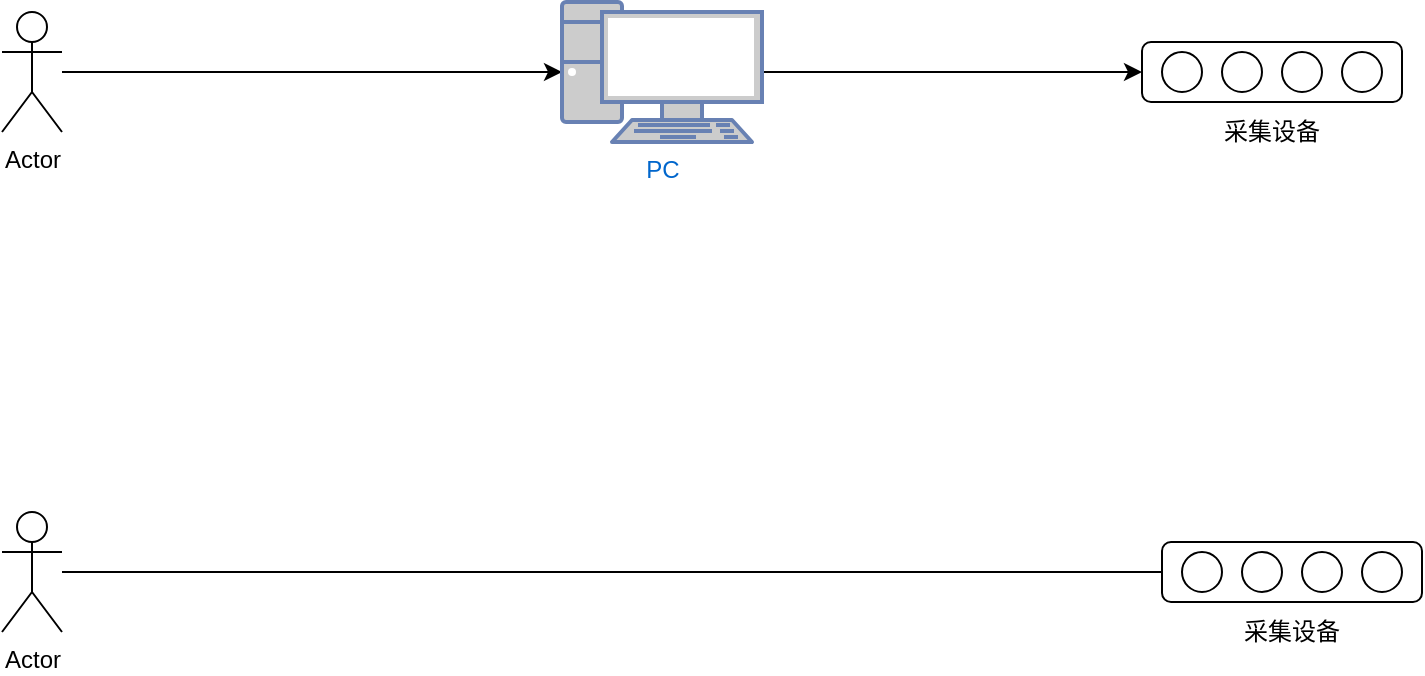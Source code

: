 <mxfile version="14.2.6" type="github">
  <diagram id="Xt-xnnDFV80CEgQrNC_6" name="Page-1">
    <mxGraphModel dx="942" dy="527" grid="1" gridSize="10" guides="1" tooltips="1" connect="1" arrows="1" fold="1" page="1" pageScale="1" pageWidth="827" pageHeight="1169" math="0" shadow="0">
      <root>
        <mxCell id="0" />
        <mxCell id="1" parent="0" />
        <mxCell id="vg7db7qcrDWaZR1GCwfs-3" value="" style="edgeStyle=orthogonalEdgeStyle;rounded=0;orthogonalLoop=1;jettySize=auto;html=1;" edge="1" parent="1" source="vg7db7qcrDWaZR1GCwfs-1" target="vg7db7qcrDWaZR1GCwfs-2">
          <mxGeometry relative="1" as="geometry" />
        </mxCell>
        <mxCell id="vg7db7qcrDWaZR1GCwfs-1" value="Actor" style="shape=umlActor;verticalLabelPosition=bottom;verticalAlign=top;html=1;outlineConnect=0;" vertex="1" parent="1">
          <mxGeometry x="70" y="70" width="30" height="60" as="geometry" />
        </mxCell>
        <mxCell id="vg7db7qcrDWaZR1GCwfs-16" style="edgeStyle=orthogonalEdgeStyle;rounded=0;orthogonalLoop=1;jettySize=auto;html=1;" edge="1" parent="1" source="vg7db7qcrDWaZR1GCwfs-2" target="vg7db7qcrDWaZR1GCwfs-4">
          <mxGeometry relative="1" as="geometry" />
        </mxCell>
        <mxCell id="vg7db7qcrDWaZR1GCwfs-2" value="PC" style="fontColor=#0066CC;verticalAlign=top;verticalLabelPosition=bottom;labelPosition=center;align=center;html=1;outlineConnect=0;fillColor=#CCCCCC;strokeColor=#6881B3;gradientColor=none;gradientDirection=north;strokeWidth=2;shape=mxgraph.networks.pc;" vertex="1" parent="1">
          <mxGeometry x="350" y="65" width="100" height="70" as="geometry" />
        </mxCell>
        <mxCell id="vg7db7qcrDWaZR1GCwfs-30" style="edgeStyle=orthogonalEdgeStyle;rounded=0;orthogonalLoop=1;jettySize=auto;html=1;entryX=0;entryY=0.5;entryDx=0;entryDy=0;" edge="1" parent="1" source="vg7db7qcrDWaZR1GCwfs-18" target="vg7db7qcrDWaZR1GCwfs-25">
          <mxGeometry relative="1" as="geometry" />
        </mxCell>
        <mxCell id="vg7db7qcrDWaZR1GCwfs-18" value="Actor" style="shape=umlActor;verticalLabelPosition=bottom;verticalAlign=top;html=1;outlineConnect=0;" vertex="1" parent="1">
          <mxGeometry x="70" y="320" width="30" height="60" as="geometry" />
        </mxCell>
        <mxCell id="vg7db7qcrDWaZR1GCwfs-21" value="" style="group" vertex="1" connectable="0" parent="1">
          <mxGeometry x="640" y="85" width="130" height="55" as="geometry" />
        </mxCell>
        <mxCell id="vg7db7qcrDWaZR1GCwfs-11" value="" style="group" vertex="1" connectable="0" parent="vg7db7qcrDWaZR1GCwfs-21">
          <mxGeometry width="130" height="30" as="geometry" />
        </mxCell>
        <mxCell id="vg7db7qcrDWaZR1GCwfs-4" value="" style="rounded=1;whiteSpace=wrap;html=1;" vertex="1" parent="vg7db7qcrDWaZR1GCwfs-11">
          <mxGeometry width="130" height="30" as="geometry" />
        </mxCell>
        <mxCell id="vg7db7qcrDWaZR1GCwfs-5" value="" style="ellipse;whiteSpace=wrap;html=1;aspect=fixed;" vertex="1" parent="vg7db7qcrDWaZR1GCwfs-11">
          <mxGeometry x="10" y="5" width="20" height="20" as="geometry" />
        </mxCell>
        <mxCell id="vg7db7qcrDWaZR1GCwfs-6" value="" style="ellipse;whiteSpace=wrap;html=1;aspect=fixed;" vertex="1" parent="vg7db7qcrDWaZR1GCwfs-11">
          <mxGeometry x="40" y="5" width="20" height="20" as="geometry" />
        </mxCell>
        <mxCell id="vg7db7qcrDWaZR1GCwfs-7" value="" style="ellipse;whiteSpace=wrap;html=1;aspect=fixed;" vertex="1" parent="vg7db7qcrDWaZR1GCwfs-11">
          <mxGeometry x="70" y="5" width="20" height="20" as="geometry" />
        </mxCell>
        <mxCell id="vg7db7qcrDWaZR1GCwfs-8" value="" style="ellipse;whiteSpace=wrap;html=1;aspect=fixed;" vertex="1" parent="vg7db7qcrDWaZR1GCwfs-11">
          <mxGeometry x="100" y="5" width="20" height="20" as="geometry" />
        </mxCell>
        <mxCell id="vg7db7qcrDWaZR1GCwfs-17" value="采集设备" style="text;html=1;strokeColor=none;fillColor=none;align=center;verticalAlign=middle;whiteSpace=wrap;rounded=0;" vertex="1" parent="vg7db7qcrDWaZR1GCwfs-21">
          <mxGeometry x="40" y="35" width="50" height="20" as="geometry" />
        </mxCell>
        <mxCell id="vg7db7qcrDWaZR1GCwfs-22" value="" style="group" vertex="1" connectable="0" parent="1">
          <mxGeometry x="650" y="335" width="130" height="55" as="geometry" />
        </mxCell>
        <mxCell id="vg7db7qcrDWaZR1GCwfs-23" value="" style="group" vertex="1" connectable="0" parent="vg7db7qcrDWaZR1GCwfs-22">
          <mxGeometry width="130" height="30" as="geometry" />
        </mxCell>
        <mxCell id="vg7db7qcrDWaZR1GCwfs-24" value="" style="rounded=1;whiteSpace=wrap;html=1;" vertex="1" parent="vg7db7qcrDWaZR1GCwfs-23">
          <mxGeometry width="130" height="30" as="geometry" />
        </mxCell>
        <mxCell id="vg7db7qcrDWaZR1GCwfs-25" value="" style="ellipse;whiteSpace=wrap;html=1;aspect=fixed;" vertex="1" parent="vg7db7qcrDWaZR1GCwfs-23">
          <mxGeometry x="10" y="5" width="20" height="20" as="geometry" />
        </mxCell>
        <mxCell id="vg7db7qcrDWaZR1GCwfs-26" value="" style="ellipse;whiteSpace=wrap;html=1;aspect=fixed;" vertex="1" parent="vg7db7qcrDWaZR1GCwfs-23">
          <mxGeometry x="40" y="5" width="20" height="20" as="geometry" />
        </mxCell>
        <mxCell id="vg7db7qcrDWaZR1GCwfs-27" value="" style="ellipse;whiteSpace=wrap;html=1;aspect=fixed;" vertex="1" parent="vg7db7qcrDWaZR1GCwfs-23">
          <mxGeometry x="70" y="5" width="20" height="20" as="geometry" />
        </mxCell>
        <mxCell id="vg7db7qcrDWaZR1GCwfs-28" value="" style="ellipse;whiteSpace=wrap;html=1;aspect=fixed;" vertex="1" parent="vg7db7qcrDWaZR1GCwfs-23">
          <mxGeometry x="100" y="5" width="20" height="20" as="geometry" />
        </mxCell>
        <mxCell id="vg7db7qcrDWaZR1GCwfs-29" value="采集设备" style="text;html=1;strokeColor=none;fillColor=none;align=center;verticalAlign=middle;whiteSpace=wrap;rounded=0;" vertex="1" parent="vg7db7qcrDWaZR1GCwfs-22">
          <mxGeometry x="40" y="35" width="50" height="20" as="geometry" />
        </mxCell>
      </root>
    </mxGraphModel>
  </diagram>
</mxfile>
